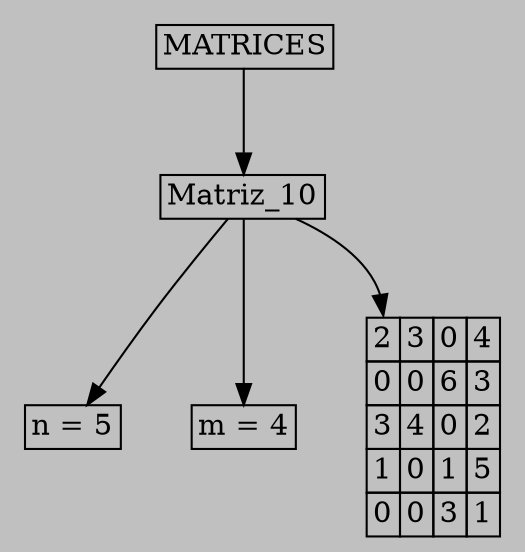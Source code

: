 digraph structs {
	node [shape=plaintext]
	bgcolor=gray fontcolor=white
	struct1 [label=<
                <TABLE BORDER="0" CELLBORDER="1" CELLSPACING="0" PORT="f0"><TR>
                    <TD>MATRICES</TD>
                </TR>
                </TABLE>>]
	struct2 [label=<<TABLE BORDER="0" CELLBORDER="1" CELLSPACING="0"><TR><TD PORT="f0">Matriz_10</TD></TR></TABLE>>]
	struct3 [label=<<TABLE BORDER="0" CELLBORDER="1" CELLSPACING="0">n = <TR><TD PORT="f0">n = 5</TD></TR></TABLE>>]
	struct4 [label=<<TABLE BORDER="0" CELLBORDER="1" CELLSPACING="0"><TR><TD PORT="f0">m = 4</TD></TR></TABLE>>]
	struct5 [label=<<TABLE BORDER="0" CELLBORDER="1" CELLSPACING="0"><TR>
<TD PORT="f0">2</TD>
<TD PORT="f0">3</TD>
<TD PORT="f0">0</TD>
<TD PORT="f0">4</TD>
</TR>
<TR>
<TD PORT="f0">0</TD>
<TD PORT="f0">0</TD>
<TD PORT="f0">6</TD>
<TD PORT="f0">3</TD>
</TR>
<TR>
<TD PORT="f0">3</TD>
<TD PORT="f0">4</TD>
<TD PORT="f0">0</TD>
<TD PORT="f0">2</TD>
</TR>
<TR>
<TD PORT="f0">1</TD>
<TD PORT="f0">0</TD>
<TD PORT="f0">1</TD>
<TD PORT="f0">5</TD>
</TR>
<TR>
<TD PORT="f0">0</TD>
<TD PORT="f0">0</TD>
<TD PORT="f0">3</TD>
<TD PORT="f0">1</TD>
</TR>
</TABLE>>
]
	struct1:f0 -> struct2:f0
	struct2:f0 -> struct3:f0
	struct2:f0 -> struct4:f0
	struct2:f0 -> struct5:f0
}
